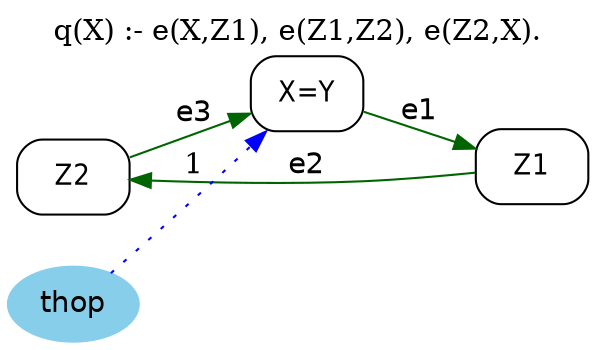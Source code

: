 strict digraph G {
	graph [bb="0,0,269.19,160",
		label="q(X) :- e(X,Z1), e(Z1,Z2), e(Z2,X).",
		labelloc=t,
		lheight=0.21,
		lp="134.6,148.5",
		lwidth=2.78,
		rankdir=LR
	];
	node [label="\N"];
	Z2	 [fontname="Helvetica-Narrow",
		height=0.5,
		pos="28.597,79",
		shape=box,
		style=rounded,
		width=0.75];
	X	 [fontname="Helvetica-Narrow",
		height=0.5,
		label="X=Y",
		pos="136.19,119",
		shape=box,
		style=rounded,
		width=0.75];
	Z2 -> X	 [color=darkgreen,
		fontname=helvetica,
		label=e3,
		lp="83.195,108.5",
		pos="e,109.05,108.91 55.749,89.094 69.002,94.02 85.14,100.02 99.475,105.35"];
	Z1	 [fontname="Helvetica-Narrow",
		height=0.5,
		pos="242.19,84",
		shape=box,
		style=rounded,
		width=0.75];
	X -> Z1	 [color=darkgreen,
		fontname=helvetica,
		label=e1,
		lp="189.19,110.5",
		pos="e,214.85,93.028 163.22,110.08 175.95,105.87 191.34,100.79 205.15,96.233"];
	Z1 -> Z2	 [color=darkgreen,
		fontname=helvetica,
		label=e2,
		lp="136.19,84.5",
		pos="e,55.681,77.66 215.18,81.011 199.94,79.474 180.53,77.766 163.19,77 130.32,75.546 92.889,76.297 65.86,77.267"];
	thop	 [color=skyblue,
		fillcolor=skyblue,
		fontname=helvetica,
		height=0.5,
		pos="28.597,18",
		shape=oval,
		style="filled,rounded",
		width=0.79437];
	thop -> X	 [color=blue,
		constraint=false,
		label=1,
		lp="83.195,81.5",
		pos="e,116.78,100.78 44.939,33.34 62.038,49.39 89.157,74.847 109.4,93.844",
		style=dotted];
}
